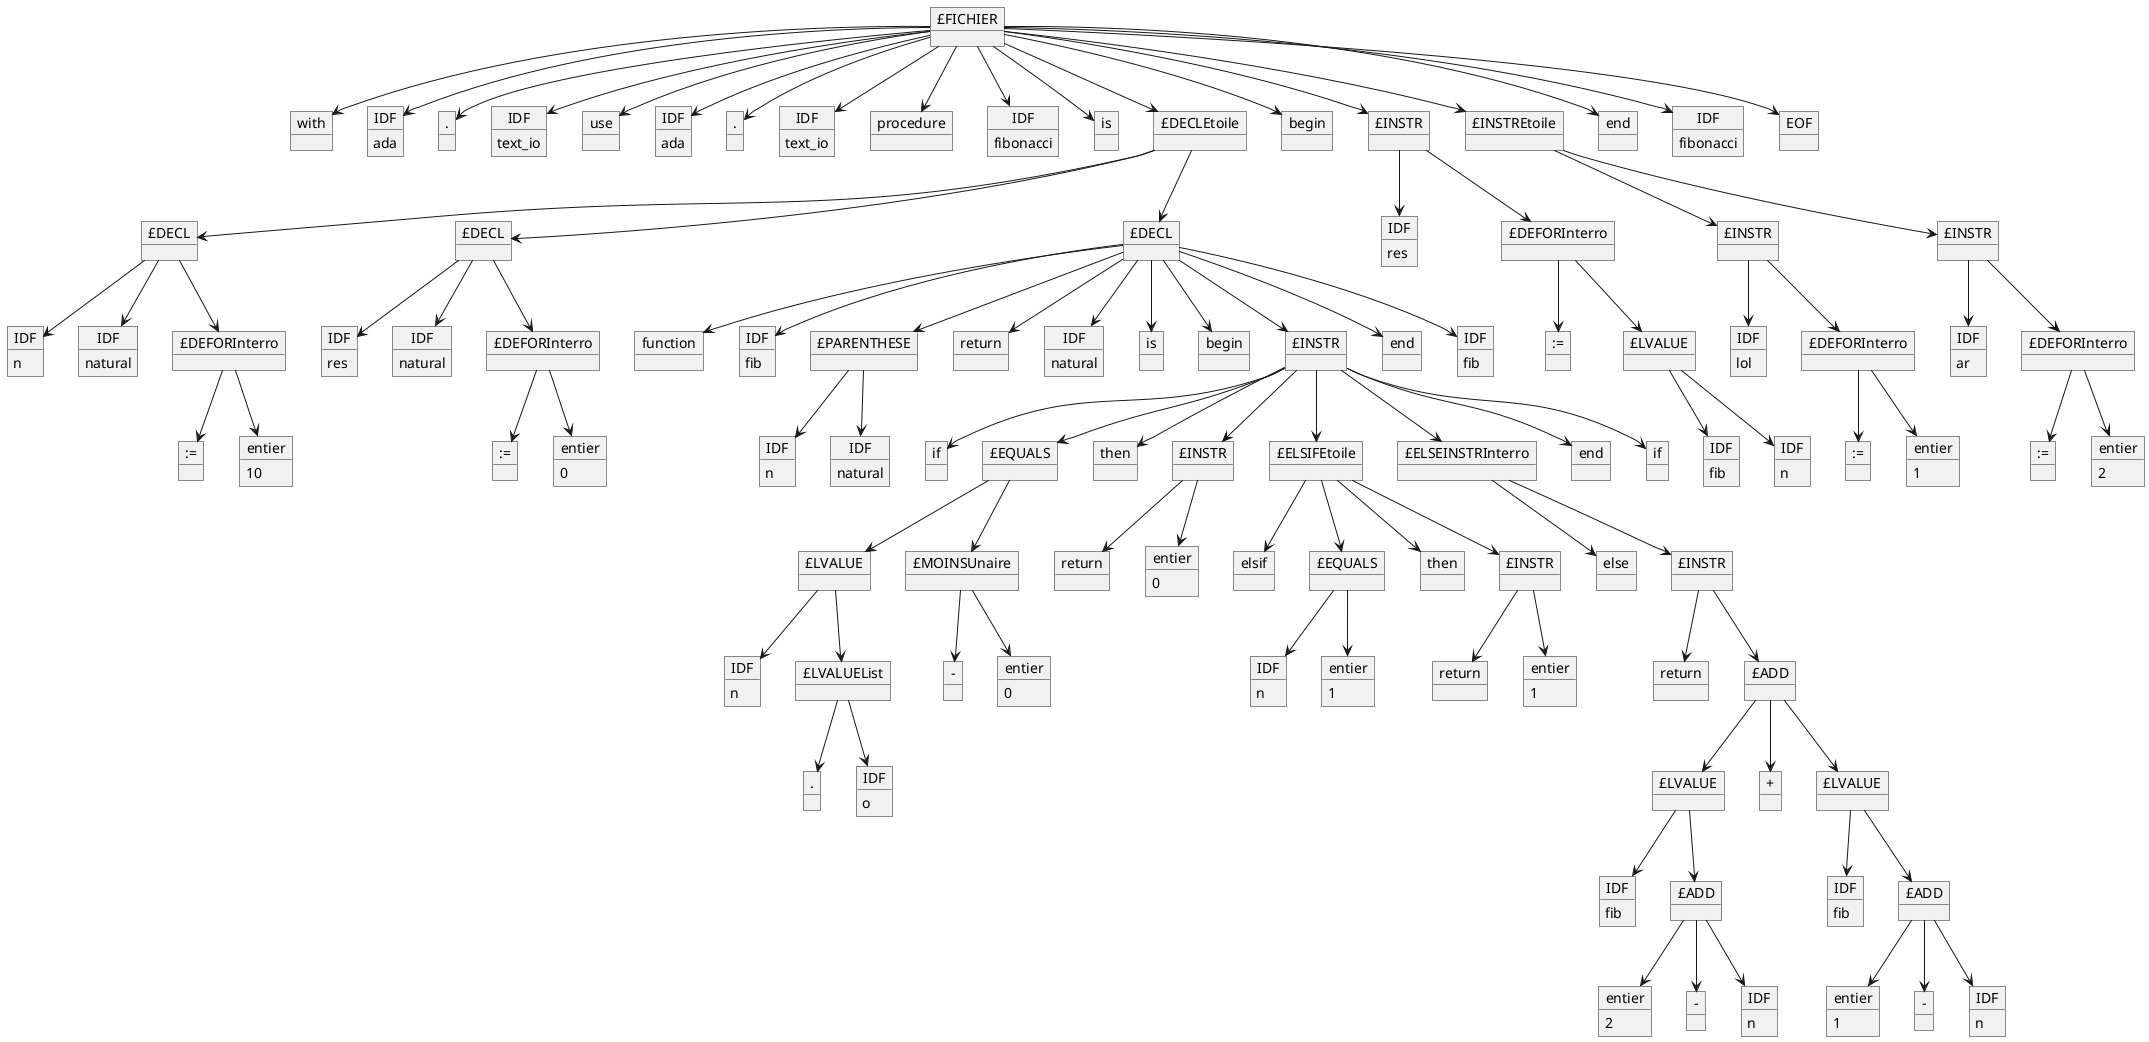 @startuml Arbre_Syntaxique
object "£FICHIER" as 1
object "with" as 2
object "IDF" as 3
3 : ada
object "." as 4
object "IDF" as 5
5 : text_io
object "use" as 6
object "IDF" as 7
7 : ada
object "." as 8
object "IDF" as 9
9 : text_io
object "procedure" as 10
object "IDF" as 11
11 : fibonacci
object "is" as 12
object "£DECLEtoile" as 13
object "begin" as 14
object "£INSTR" as 15
object "£INSTREtoile" as 16
object "end" as 17
object "IDF" as 18
18 : fibonacci
object "EOF" as 19
object "£DECL" as 20
object "£DECL" as 21
object "£DECL" as 22
object "IDF" as 23
23 : res
object "£DEFORInterro" as 24
object "£INSTR" as 25
object "£INSTR" as 26
object "IDF" as 27
27 : n
object "IDF" as 28
28 : natural
object "£DEFORInterro" as 29
object "IDF" as 30
30 : res
object "IDF" as 31
31 : natural
object "£DEFORInterro" as 32
object "function" as 33
object "IDF" as 34
34 : fib
object "£PARENTHESE" as 35
object "return" as 36
object "IDF" as 37
37 : natural
object "is" as 38
object "begin" as 39
object "£INSTR" as 40
object "end" as 41
object "IDF" as 42
42 : fib
object ":=" as 43
object "£LVALUE" as 44
object "IDF" as 45
45 : lol
object "£DEFORInterro" as 46
object "IDF" as 47
47 : ar
object "£DEFORInterro" as 48
object ":=" as 49
object "entier" as 50
50 : 10
object ":=" as 51
object "entier" as 52
52 : 0
object "IDF" as 53
53 : n
object "IDF" as 54
54 : natural
object "if" as 55
object "£EQUALS" as 56
object "then" as 57
object "£INSTR" as 58
object "£ELSIFEtoile" as 59
object "£ELSEINSTRInterro" as 60
object "end" as 61
object "if" as 62
object "IDF" as 63
63 : fib
object "IDF" as 64
64 : n
object ":=" as 65
object "entier" as 66
66 : 1
object ":=" as 67
object "entier" as 68
68 : 2
object "£LVALUE" as 69
object "£MOINSUnaire" as 70
object "return" as 71
object "entier" as 72
72 : 0
object "elsif" as 73
object "£EQUALS" as 74
object "then" as 75
object "£INSTR" as 76
object "else" as 77
object "£INSTR" as 78
object "IDF" as 79
79 : n
object "£LVALUEList" as 80
object "-" as 81
object "entier" as 82
82 : 0
object "IDF" as 83
83 : n
object "entier" as 84
84 : 1
object "return" as 85
object "entier" as 86
86 : 1
object "return" as 87
object "£ADD" as 88
object "." as 89
object "IDF" as 90
90 : o
object "£LVALUE" as 91
object "+" as 92
object "£LVALUE" as 93
object "IDF" as 94
94 : fib
object "£ADD" as 95
object "IDF" as 96
96 : fib
object "£ADD" as 97
object "entier" as 98
98 : 2
object "-" as 99
object "IDF" as 100
100 : n
object "entier" as 101
101 : 1
object "-" as 102
object "IDF" as 103
103 : n
1 -down-> 2
1 -down-> 3
1 -down-> 4
1 -down-> 5
1 -down-> 6
1 -down-> 7
1 -down-> 8
1 -down-> 9
1 -down-> 10
1 -down-> 11
1 -down-> 12
1 -down-> 13
1 -down-> 14
1 -down-> 15
1 -down-> 16
1 -down-> 17
1 -down-> 18
1 -down-> 19
13 -down-> 20
13 -down-> 21
13 -down-> 22
15 -down-> 23
15 -down-> 24
16 -down-> 25
16 -down-> 26
20 -down-> 27
20 -down-> 28
20 -down-> 29
21 -down-> 30
21 -down-> 31
21 -down-> 32
22 -down-> 33
22 -down-> 34
22 -down-> 35
22 -down-> 36
22 -down-> 37
22 -down-> 38
22 -down-> 39
22 -down-> 40
22 -down-> 41
22 -down-> 42
24 -down-> 43
24 -down-> 44
25 -down-> 45
25 -down-> 46
26 -down-> 47
26 -down-> 48
29 -down-> 49
29 -down-> 50
32 -down-> 51
32 -down-> 52
35 -down-> 53
35 -down-> 54
40 -down-> 55
40 -down-> 56
40 -down-> 57
40 -down-> 58
40 -down-> 59
40 -down-> 60
40 -down-> 61
40 -down-> 62
44 -down-> 63
44 -down-> 64
46 -down-> 65
46 -down-> 66
48 -down-> 67
48 -down-> 68
56 -down-> 69
56 -down-> 70
58 -down-> 71
58 -down-> 72
59 -down-> 73
59 -down-> 74
59 -down-> 75
59 -down-> 76
60 -down-> 77
60 -down-> 78
69 -down-> 79
69 -down-> 80
70 -down-> 81
70 -down-> 82
74 -down-> 83
74 -down-> 84
76 -down-> 85
76 -down-> 86
78 -down-> 87
78 -down-> 88
80 -down-> 89
80 -down-> 90
88 -down-> 91
88 -down-> 92
88 -down-> 93
91 -down-> 94
91 -down-> 95
93 -down-> 96
93 -down-> 97
95 -down-> 98
95 -down-> 99
95 -down-> 100
97 -down-> 101
97 -down-> 102
97 -down-> 103
@enduml
